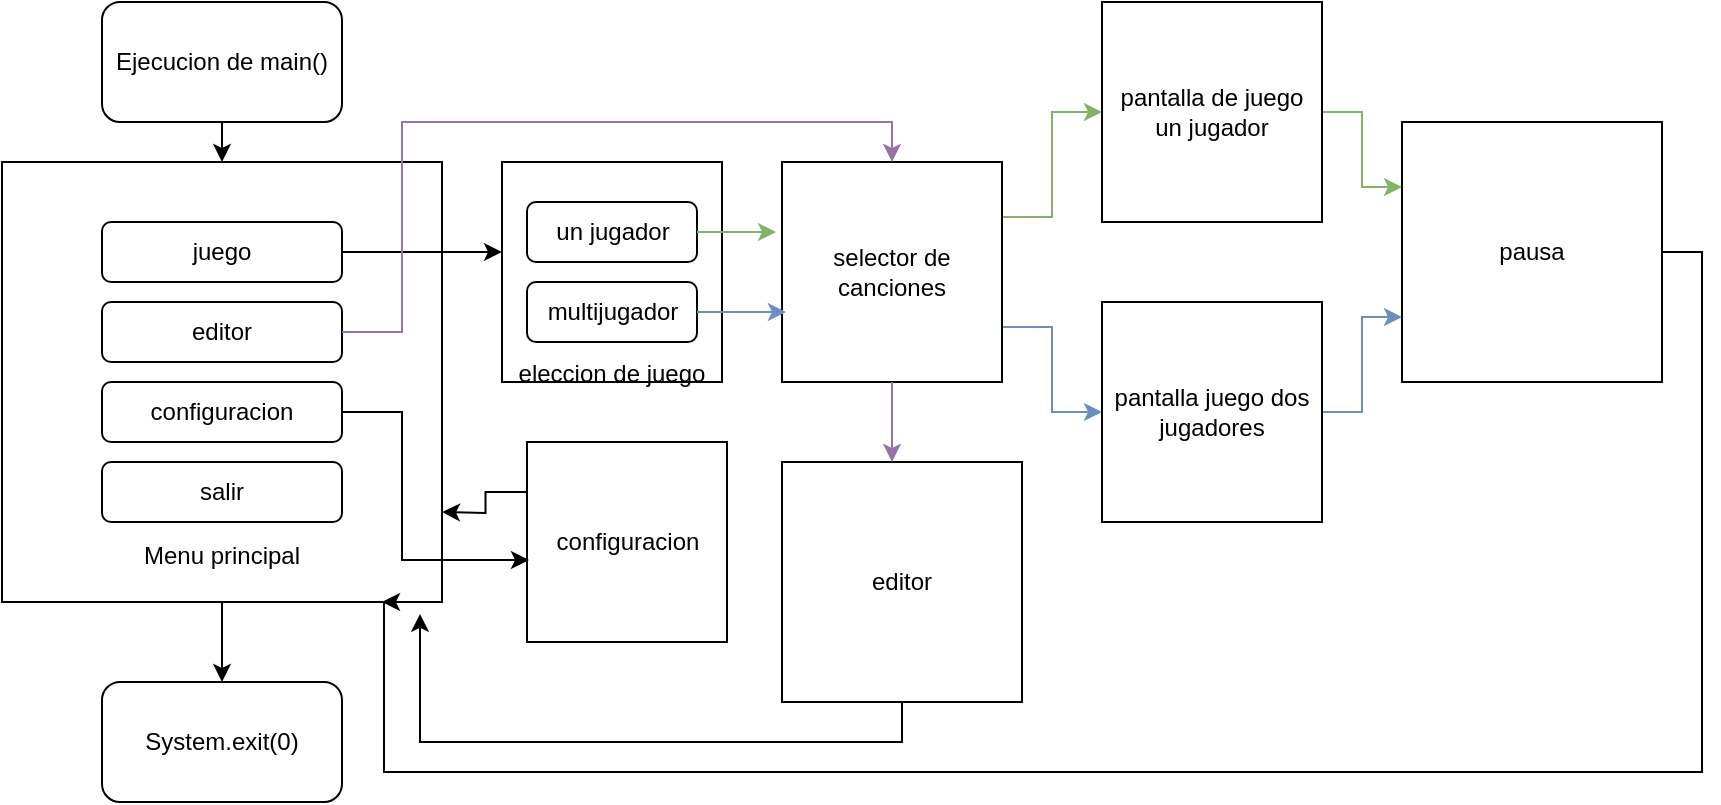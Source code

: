 <mxfile version="24.4.0" type="device">
  <diagram name="Page-1" id="eKkITrMKUdXl7BqKynmE">
    <mxGraphModel dx="2284" dy="754" grid="1" gridSize="10" guides="1" tooltips="1" connect="1" arrows="1" fold="1" page="1" pageScale="1" pageWidth="850" pageHeight="1100" math="0" shadow="0">
      <root>
        <mxCell id="0" />
        <mxCell id="1" parent="0" />
        <mxCell id="XCM28uIH3yv5gUmSvJkC-6" value="System.exit(0)" style="rounded=1;whiteSpace=wrap;html=1;" vertex="1" parent="1">
          <mxGeometry x="-730" y="390" width="120" height="60" as="geometry" />
        </mxCell>
        <mxCell id="XCM28uIH3yv5gUmSvJkC-11" style="edgeStyle=orthogonalEdgeStyle;rounded=0;orthogonalLoop=1;jettySize=auto;html=1;exitX=0.5;exitY=1;exitDx=0;exitDy=0;entryX=0.5;entryY=0;entryDx=0;entryDy=0;" edge="1" parent="1" source="XCM28uIH3yv5gUmSvJkC-7" target="XCM28uIH3yv5gUmSvJkC-1">
          <mxGeometry relative="1" as="geometry" />
        </mxCell>
        <mxCell id="XCM28uIH3yv5gUmSvJkC-7" value="Ejecucion de main()" style="rounded=1;whiteSpace=wrap;html=1;" vertex="1" parent="1">
          <mxGeometry x="-730" y="50" width="120" height="60" as="geometry" />
        </mxCell>
        <mxCell id="XCM28uIH3yv5gUmSvJkC-8" value="" style="group" vertex="1" connectable="0" parent="1">
          <mxGeometry x="-780" y="130" width="220" height="220" as="geometry" />
        </mxCell>
        <mxCell id="XCM28uIH3yv5gUmSvJkC-1" value="&lt;div&gt;&lt;br&gt;&lt;/div&gt;&lt;div&gt;&lt;br&gt;&lt;/div&gt;&lt;div&gt;&lt;br&gt;&lt;/div&gt;&lt;div&gt;&lt;br&gt;&lt;/div&gt;&lt;div&gt;&lt;br&gt;&lt;/div&gt;&lt;div&gt;&lt;br&gt;&lt;/div&gt;&lt;div&gt;&lt;br&gt;&lt;/div&gt;&lt;div&gt;&lt;br&gt;&lt;/div&gt;&lt;div&gt;&lt;br&gt;&lt;/div&gt;&lt;div&gt;&lt;br&gt;&lt;/div&gt;&lt;div&gt;&lt;br&gt;&lt;/div&gt;&lt;div&gt;&lt;br&gt;&lt;/div&gt;&lt;div&gt;Menu principal&lt;br&gt;&lt;/div&gt;" style="whiteSpace=wrap;html=1;aspect=fixed;" vertex="1" parent="XCM28uIH3yv5gUmSvJkC-8">
          <mxGeometry width="220" height="220" as="geometry" />
        </mxCell>
        <mxCell id="XCM28uIH3yv5gUmSvJkC-2" value="&lt;div&gt;juego&lt;/div&gt;" style="rounded=1;whiteSpace=wrap;html=1;" vertex="1" parent="XCM28uIH3yv5gUmSvJkC-8">
          <mxGeometry x="50" y="30" width="120" height="30" as="geometry" />
        </mxCell>
        <mxCell id="XCM28uIH3yv5gUmSvJkC-3" value="editor" style="rounded=1;whiteSpace=wrap;html=1;" vertex="1" parent="XCM28uIH3yv5gUmSvJkC-8">
          <mxGeometry x="50" y="70" width="120" height="30" as="geometry" />
        </mxCell>
        <mxCell id="XCM28uIH3yv5gUmSvJkC-4" value="configuracion" style="rounded=1;whiteSpace=wrap;html=1;" vertex="1" parent="XCM28uIH3yv5gUmSvJkC-8">
          <mxGeometry x="50" y="110" width="120" height="30" as="geometry" />
        </mxCell>
        <mxCell id="XCM28uIH3yv5gUmSvJkC-5" value="salir" style="rounded=1;whiteSpace=wrap;html=1;" vertex="1" parent="XCM28uIH3yv5gUmSvJkC-8">
          <mxGeometry x="50" y="150" width="120" height="30" as="geometry" />
        </mxCell>
        <mxCell id="XCM28uIH3yv5gUmSvJkC-12" style="edgeStyle=orthogonalEdgeStyle;rounded=0;orthogonalLoop=1;jettySize=auto;html=1;exitX=0.5;exitY=1;exitDx=0;exitDy=0;entryX=0.5;entryY=0;entryDx=0;entryDy=0;" edge="1" parent="1" source="XCM28uIH3yv5gUmSvJkC-1" target="XCM28uIH3yv5gUmSvJkC-6">
          <mxGeometry relative="1" as="geometry" />
        </mxCell>
        <mxCell id="XCM28uIH3yv5gUmSvJkC-13" value="&lt;div&gt;&lt;br&gt;&lt;/div&gt;&lt;div&gt;&lt;br&gt;&lt;/div&gt;&lt;div&gt;&lt;br&gt;&lt;/div&gt;&lt;div&gt;&lt;br&gt;&lt;/div&gt;&lt;div&gt;&lt;br&gt;&lt;/div&gt;&lt;div&gt;&lt;br&gt;&lt;/div&gt;&lt;div&gt;&lt;br&gt;&lt;/div&gt;&lt;div&gt;eleccion de juego&lt;br&gt;&lt;/div&gt;" style="whiteSpace=wrap;html=1;aspect=fixed;" vertex="1" parent="1">
          <mxGeometry x="-530" y="130" width="110" height="110" as="geometry" />
        </mxCell>
        <mxCell id="XCM28uIH3yv5gUmSvJkC-14" value="un jugador" style="rounded=1;whiteSpace=wrap;html=1;" vertex="1" parent="1">
          <mxGeometry x="-517.5" y="150" width="85" height="30" as="geometry" />
        </mxCell>
        <mxCell id="XCM28uIH3yv5gUmSvJkC-15" value="multijugador" style="rounded=1;whiteSpace=wrap;html=1;" vertex="1" parent="1">
          <mxGeometry x="-517.5" y="190" width="85" height="30" as="geometry" />
        </mxCell>
        <mxCell id="XCM28uIH3yv5gUmSvJkC-30" style="edgeStyle=orthogonalEdgeStyle;rounded=0;orthogonalLoop=1;jettySize=auto;html=1;exitX=1;exitY=0.25;exitDx=0;exitDy=0;entryX=0;entryY=0.5;entryDx=0;entryDy=0;fillColor=#d5e8d4;strokeColor=#82b366;" edge="1" parent="1" source="XCM28uIH3yv5gUmSvJkC-16" target="XCM28uIH3yv5gUmSvJkC-17">
          <mxGeometry relative="1" as="geometry" />
        </mxCell>
        <mxCell id="XCM28uIH3yv5gUmSvJkC-31" style="edgeStyle=orthogonalEdgeStyle;rounded=0;orthogonalLoop=1;jettySize=auto;html=1;exitX=1;exitY=0.75;exitDx=0;exitDy=0;entryX=0;entryY=0.5;entryDx=0;entryDy=0;fillColor=#dae8fc;strokeColor=#6c8ebf;" edge="1" parent="1" source="XCM28uIH3yv5gUmSvJkC-16" target="XCM28uIH3yv5gUmSvJkC-19">
          <mxGeometry relative="1" as="geometry" />
        </mxCell>
        <mxCell id="XCM28uIH3yv5gUmSvJkC-16" value="selector de canciones" style="whiteSpace=wrap;html=1;aspect=fixed;" vertex="1" parent="1">
          <mxGeometry x="-390" y="130" width="110" height="110" as="geometry" />
        </mxCell>
        <mxCell id="XCM28uIH3yv5gUmSvJkC-33" style="edgeStyle=orthogonalEdgeStyle;rounded=0;orthogonalLoop=1;jettySize=auto;html=1;exitX=1;exitY=0.5;exitDx=0;exitDy=0;entryX=0;entryY=0.25;entryDx=0;entryDy=0;fillColor=#d5e8d4;strokeColor=#82b366;" edge="1" parent="1" source="XCM28uIH3yv5gUmSvJkC-17" target="XCM28uIH3yv5gUmSvJkC-32">
          <mxGeometry relative="1" as="geometry" />
        </mxCell>
        <mxCell id="XCM28uIH3yv5gUmSvJkC-17" value="&lt;div&gt;pantalla de juego&lt;/div&gt;un jugador" style="whiteSpace=wrap;html=1;aspect=fixed;" vertex="1" parent="1">
          <mxGeometry x="-230" y="50" width="110" height="110" as="geometry" />
        </mxCell>
        <mxCell id="XCM28uIH3yv5gUmSvJkC-34" style="edgeStyle=orthogonalEdgeStyle;rounded=0;orthogonalLoop=1;jettySize=auto;html=1;exitX=1;exitY=0.5;exitDx=0;exitDy=0;entryX=0;entryY=0.75;entryDx=0;entryDy=0;fillColor=#dae8fc;strokeColor=#6c8ebf;" edge="1" parent="1" source="XCM28uIH3yv5gUmSvJkC-19" target="XCM28uIH3yv5gUmSvJkC-32">
          <mxGeometry relative="1" as="geometry" />
        </mxCell>
        <mxCell id="XCM28uIH3yv5gUmSvJkC-19" value="pantalla juego dos jugadores" style="whiteSpace=wrap;html=1;aspect=fixed;" vertex="1" parent="1">
          <mxGeometry x="-230" y="200" width="110" height="110" as="geometry" />
        </mxCell>
        <mxCell id="XCM28uIH3yv5gUmSvJkC-22" style="edgeStyle=orthogonalEdgeStyle;rounded=0;orthogonalLoop=1;jettySize=auto;html=1;exitX=0;exitY=0.25;exitDx=0;exitDy=0;" edge="1" parent="1" source="XCM28uIH3yv5gUmSvJkC-20">
          <mxGeometry relative="1" as="geometry">
            <mxPoint x="-560" y="305" as="targetPoint" />
          </mxGeometry>
        </mxCell>
        <mxCell id="XCM28uIH3yv5gUmSvJkC-20" value="configuracion" style="whiteSpace=wrap;html=1;aspect=fixed;" vertex="1" parent="1">
          <mxGeometry x="-517.5" y="270" width="100" height="100" as="geometry" />
        </mxCell>
        <mxCell id="XCM28uIH3yv5gUmSvJkC-21" style="edgeStyle=orthogonalEdgeStyle;rounded=0;orthogonalLoop=1;jettySize=auto;html=1;exitX=1;exitY=0.5;exitDx=0;exitDy=0;entryX=0.01;entryY=0.59;entryDx=0;entryDy=0;entryPerimeter=0;" edge="1" parent="1" source="XCM28uIH3yv5gUmSvJkC-4" target="XCM28uIH3yv5gUmSvJkC-20">
          <mxGeometry relative="1" as="geometry">
            <Array as="points">
              <mxPoint x="-580" y="255" />
              <mxPoint x="-580" y="329" />
            </Array>
          </mxGeometry>
        </mxCell>
        <mxCell id="XCM28uIH3yv5gUmSvJkC-25" style="edgeStyle=orthogonalEdgeStyle;rounded=0;orthogonalLoop=1;jettySize=auto;html=1;exitX=1;exitY=0.5;exitDx=0;exitDy=0;entryX=0;entryY=0.409;entryDx=0;entryDy=0;entryPerimeter=0;" edge="1" parent="1" source="XCM28uIH3yv5gUmSvJkC-2" target="XCM28uIH3yv5gUmSvJkC-13">
          <mxGeometry relative="1" as="geometry" />
        </mxCell>
        <mxCell id="XCM28uIH3yv5gUmSvJkC-26" style="edgeStyle=orthogonalEdgeStyle;rounded=0;orthogonalLoop=1;jettySize=auto;html=1;exitX=1;exitY=0.5;exitDx=0;exitDy=0;entryX=-0.027;entryY=0.327;entryDx=0;entryDy=0;entryPerimeter=0;fillColor=#d5e8d4;strokeColor=#82b366;" edge="1" parent="1" source="XCM28uIH3yv5gUmSvJkC-14" target="XCM28uIH3yv5gUmSvJkC-16">
          <mxGeometry relative="1" as="geometry" />
        </mxCell>
        <mxCell id="XCM28uIH3yv5gUmSvJkC-29" style="edgeStyle=orthogonalEdgeStyle;rounded=0;orthogonalLoop=1;jettySize=auto;html=1;exitX=1;exitY=0.5;exitDx=0;exitDy=0;entryX=0.018;entryY=0.682;entryDx=0;entryDy=0;entryPerimeter=0;fillColor=#dae8fc;strokeColor=#6c8ebf;" edge="1" parent="1" source="XCM28uIH3yv5gUmSvJkC-15" target="XCM28uIH3yv5gUmSvJkC-16">
          <mxGeometry relative="1" as="geometry" />
        </mxCell>
        <mxCell id="XCM28uIH3yv5gUmSvJkC-39" style="edgeStyle=orthogonalEdgeStyle;rounded=0;orthogonalLoop=1;jettySize=auto;html=1;exitX=1;exitY=0.5;exitDx=0;exitDy=0;" edge="1" parent="1" source="XCM28uIH3yv5gUmSvJkC-32">
          <mxGeometry relative="1" as="geometry">
            <mxPoint x="-590" y="350" as="targetPoint" />
            <Array as="points">
              <mxPoint x="70" y="175" />
              <mxPoint x="70" y="435" />
              <mxPoint x="-589" y="435" />
            </Array>
          </mxGeometry>
        </mxCell>
        <mxCell id="XCM28uIH3yv5gUmSvJkC-32" value="pausa" style="whiteSpace=wrap;html=1;aspect=fixed;" vertex="1" parent="1">
          <mxGeometry x="-80" y="110" width="130" height="130" as="geometry" />
        </mxCell>
        <mxCell id="XCM28uIH3yv5gUmSvJkC-42" style="edgeStyle=orthogonalEdgeStyle;rounded=0;orthogonalLoop=1;jettySize=auto;html=1;exitX=0.5;exitY=1;exitDx=0;exitDy=0;entryX=0.95;entryY=1.027;entryDx=0;entryDy=0;entryPerimeter=0;" edge="1" parent="1" source="XCM28uIH3yv5gUmSvJkC-36" target="XCM28uIH3yv5gUmSvJkC-1">
          <mxGeometry relative="1" as="geometry">
            <mxPoint x="-570" y="420" as="targetPoint" />
            <Array as="points">
              <mxPoint x="-330" y="420" />
              <mxPoint x="-571" y="420" />
            </Array>
          </mxGeometry>
        </mxCell>
        <mxCell id="XCM28uIH3yv5gUmSvJkC-36" value="editor" style="whiteSpace=wrap;html=1;aspect=fixed;" vertex="1" parent="1">
          <mxGeometry x="-390" y="280" width="120" height="120" as="geometry" />
        </mxCell>
        <mxCell id="XCM28uIH3yv5gUmSvJkC-48" style="edgeStyle=orthogonalEdgeStyle;rounded=0;orthogonalLoop=1;jettySize=auto;html=1;fillColor=#e1d5e7;strokeColor=#9673a6;" edge="1" parent="1" source="XCM28uIH3yv5gUmSvJkC-16">
          <mxGeometry relative="1" as="geometry">
            <mxPoint x="-335" y="280" as="targetPoint" />
          </mxGeometry>
        </mxCell>
        <mxCell id="XCM28uIH3yv5gUmSvJkC-51" style="edgeStyle=orthogonalEdgeStyle;rounded=0;orthogonalLoop=1;jettySize=auto;html=1;exitX=1;exitY=0.5;exitDx=0;exitDy=0;entryX=0.5;entryY=0;entryDx=0;entryDy=0;fillColor=#e1d5e7;strokeColor=#9673a6;" edge="1" parent="1" source="XCM28uIH3yv5gUmSvJkC-3" target="XCM28uIH3yv5gUmSvJkC-16">
          <mxGeometry relative="1" as="geometry">
            <Array as="points">
              <mxPoint x="-580" y="215" />
              <mxPoint x="-580" y="110" />
              <mxPoint x="-335" y="110" />
            </Array>
          </mxGeometry>
        </mxCell>
      </root>
    </mxGraphModel>
  </diagram>
</mxfile>
